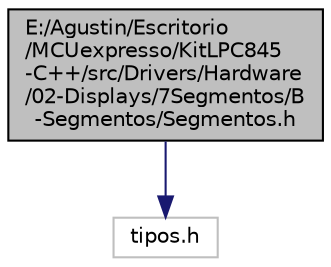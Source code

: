 digraph "E:/Agustin/Escritorio/MCUexpresso/KitLPC845-C++/src/Drivers/Hardware/02-Displays/7Segmentos/B-Segmentos/Segmentos.h"
{
 // LATEX_PDF_SIZE
  edge [fontname="Helvetica",fontsize="10",labelfontname="Helvetica",labelfontsize="10"];
  node [fontname="Helvetica",fontsize="10",shape=record];
  Node1 [label="E:/Agustin/Escritorio\l/MCUexpresso/KitLPC845\l-C++/src/Drivers/Hardware\l/02-Displays/7Segmentos/B\l-Segmentos/Segmentos.h",height=0.2,width=0.4,color="black", fillcolor="grey75", style="filled", fontcolor="black",tooltip="Clase abstracta de manejo de segmentos binarios."];
  Node1 -> Node2 [color="midnightblue",fontsize="10",style="solid",fontname="Helvetica"];
  Node2 [label="tipos.h",height=0.2,width=0.4,color="grey75", fillcolor="white", style="filled",tooltip=" "];
}
